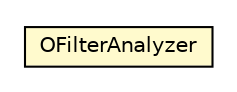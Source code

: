 #!/usr/local/bin/dot
#
# Class diagram 
# Generated by UMLGraph version R5_6-24-gf6e263 (http://www.umlgraph.org/)
#

digraph G {
	edge [fontname="Helvetica",fontsize=10,labelfontname="Helvetica",labelfontsize=10];
	node [fontname="Helvetica",fontsize=10,shape=plaintext];
	nodesep=0.25;
	ranksep=0.5;
	// com.orientechnologies.orient.core.sql.OFilterAnalyzer
	c3552908 [label=<<table title="com.orientechnologies.orient.core.sql.OFilterAnalyzer" border="0" cellborder="1" cellspacing="0" cellpadding="2" port="p" bgcolor="lemonChiffon" href="./OFilterAnalyzer.html">
		<tr><td><table border="0" cellspacing="0" cellpadding="1">
<tr><td align="center" balign="center"> OFilterAnalyzer </td></tr>
		</table></td></tr>
		</table>>, URL="./OFilterAnalyzer.html", fontname="Helvetica", fontcolor="black", fontsize=10.0];
}

